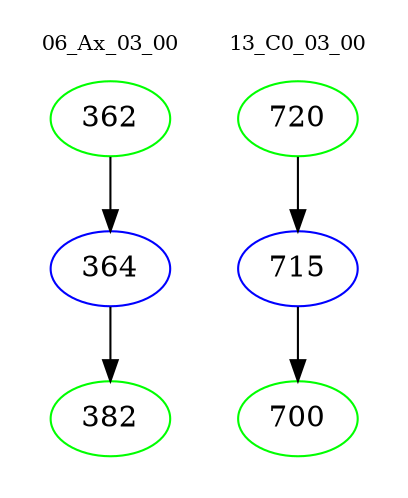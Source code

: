 digraph{
subgraph cluster_0 {
color = white
label = "06_Ax_03_00";
fontsize=10;
T0_362 [label="362", color="green"]
T0_362 -> T0_364 [color="black"]
T0_364 [label="364", color="blue"]
T0_364 -> T0_382 [color="black"]
T0_382 [label="382", color="green"]
}
subgraph cluster_1 {
color = white
label = "13_C0_03_00";
fontsize=10;
T1_720 [label="720", color="green"]
T1_720 -> T1_715 [color="black"]
T1_715 [label="715", color="blue"]
T1_715 -> T1_700 [color="black"]
T1_700 [label="700", color="green"]
}
}
